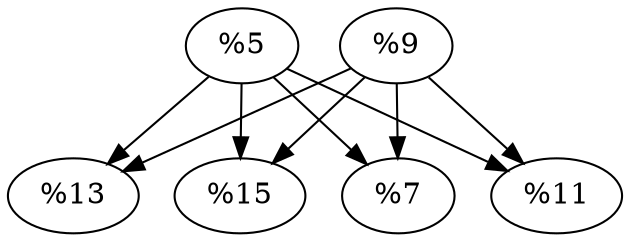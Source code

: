strict digraph {
    "%Types.Chromosome{age: 1, fitness: 5.5, genes: [0, 1, 1, 0, 1, 0, 0, 1], id: \"8CE0AA42522094AB127C4D5D1A05235B22D1BF731EE60842997A1D633614CBB039AD51A28F0985B98D19E8BCCC5EB587E4481AD87DF1BEEE33431D0CF30262B9\", size: 8}"
    "%Types.Chromosome{age: 0, fitness: 0, genes: [0, 1, 1, 0, 1, 0, 0, 1], id: \"8CE0AA42522094AB127C4D5D1A05235B22D1BF731EE60842997A1D633614CBB039AD51A28F0985B98D19E8BCCC5EB587E4481AD87DF1BEEE33431D0CF30262B9\", size: 8}"
    "%Types.Chromosome{age: 1, fitness: 4.0, genes: [1, 1, 0, 1, 0, 0, 0, 1], id: \"8CE0AA42522094AB127C4D5D1A05235B22D1BF731EE60842997A1D633614CBB039AD51A28F0985B98D19E8BCCC5EB587E4481AD87DF1BEEE33431D0CF30262B9\", size: 8}"
    "%Types.Chromosome{age: 0, fitness: 0, genes: [0, 1, 1, 1, 0, 0, 0, 1], id: \"8CE0AA42522094AB127C4D5D1A05235B22D1BF731EE60842997A1D633614CBB039AD51A28F0985B98D19E8BCCC5EB587E4481AD87DF1BEEE33431D0CF30262B9\", size: 8}"
    "%Types.Chromosome{age: 0, fitness: 0, genes: [1, 1, 0, 1, 0, 0, 0, 1], id: \"8CE0AA42522094AB127C4D5D1A05235B22D1BF731EE60842997A1D633614CBB039AD51A28F0985B98D19E8BCCC5EB587E4481AD87DF1BEEE33431D0CF30262B9\", size: 8}"
    "%Types.Chromosome{age: 0, fitness: 0, genes: [1, 1, 0, 0, 1, 0, 0, 1], id: \"8CE0AA42522094AB127C4D5D1A05235B22D1BF731EE60842997A1D633614CBB039AD51A28F0985B98D19E8BCCC5EB587E4481AD87DF1BEEE33431D0CF30262B9\", size: 8}"
    "%Types.Chromosome{age: 1, fitness: 5.5, genes: [0, 1, 1, 0, 1, 0, 0, 1], id: \"8CE0AA42522094AB127C4D5D1A05235B22D1BF731EE60842997A1D633614CBB039AD51A28F0985B98D19E8BCCC5EB587E4481AD87DF1BEEE33431D0CF30262B9\", size: 8}" -> "%Types.Chromosome{age: 0, fitness: 0, genes: [0, 1, 1, 0, 1, 0, 0, 1], id: \"8CE0AA42522094AB127C4D5D1A05235B22D1BF731EE60842997A1D633614CBB039AD51A28F0985B98D19E8BCCC5EB587E4481AD87DF1BEEE33431D0CF30262B9\", size: 8}" [weight=1]
    "%Types.Chromosome{age: 1, fitness: 5.5, genes: [0, 1, 1, 0, 1, 0, 0, 1], id: \"8CE0AA42522094AB127C4D5D1A05235B22D1BF731EE60842997A1D633614CBB039AD51A28F0985B98D19E8BCCC5EB587E4481AD87DF1BEEE33431D0CF30262B9\", size: 8}" -> "%Types.Chromosome{age: 0, fitness: 0, genes: [0, 1, 1, 1, 0, 0, 0, 1], id: \"8CE0AA42522094AB127C4D5D1A05235B22D1BF731EE60842997A1D633614CBB039AD51A28F0985B98D19E8BCCC5EB587E4481AD87DF1BEEE33431D0CF30262B9\", size: 8}" [weight=1]
    "%Types.Chromosome{age: 1, fitness: 5.5, genes: [0, 1, 1, 0, 1, 0, 0, 1], id: \"8CE0AA42522094AB127C4D5D1A05235B22D1BF731EE60842997A1D633614CBB039AD51A28F0985B98D19E8BCCC5EB587E4481AD87DF1BEEE33431D0CF30262B9\", size: 8}" -> "%Types.Chromosome{age: 0, fitness: 0, genes: [1, 1, 0, 1, 0, 0, 0, 1], id: \"8CE0AA42522094AB127C4D5D1A05235B22D1BF731EE60842997A1D633614CBB039AD51A28F0985B98D19E8BCCC5EB587E4481AD87DF1BEEE33431D0CF30262B9\", size: 8}" [weight=1]
    "%Types.Chromosome{age: 1, fitness: 5.5, genes: [0, 1, 1, 0, 1, 0, 0, 1], id: \"8CE0AA42522094AB127C4D5D1A05235B22D1BF731EE60842997A1D633614CBB039AD51A28F0985B98D19E8BCCC5EB587E4481AD87DF1BEEE33431D0CF30262B9\", size: 8}" -> "%Types.Chromosome{age: 0, fitness: 0, genes: [1, 1, 0, 0, 1, 0, 0, 1], id: \"8CE0AA42522094AB127C4D5D1A05235B22D1BF731EE60842997A1D633614CBB039AD51A28F0985B98D19E8BCCC5EB587E4481AD87DF1BEEE33431D0CF30262B9\", size: 8}" [weight=1]
    "%Types.Chromosome{age: 1, fitness: 4.0, genes: [1, 1, 0, 1, 0, 0, 0, 1], id: \"8CE0AA42522094AB127C4D5D1A05235B22D1BF731EE60842997A1D633614CBB039AD51A28F0985B98D19E8BCCC5EB587E4481AD87DF1BEEE33431D0CF30262B9\", size: 8}" -> "%Types.Chromosome{age: 0, fitness: 0, genes: [0, 1, 1, 0, 1, 0, 0, 1], id: \"8CE0AA42522094AB127C4D5D1A05235B22D1BF731EE60842997A1D633614CBB039AD51A28F0985B98D19E8BCCC5EB587E4481AD87DF1BEEE33431D0CF30262B9\", size: 8}" [weight=1]
    "%Types.Chromosome{age: 1, fitness: 4.0, genes: [1, 1, 0, 1, 0, 0, 0, 1], id: \"8CE0AA42522094AB127C4D5D1A05235B22D1BF731EE60842997A1D633614CBB039AD51A28F0985B98D19E8BCCC5EB587E4481AD87DF1BEEE33431D0CF30262B9\", size: 8}" -> "%Types.Chromosome{age: 0, fitness: 0, genes: [0, 1, 1, 1, 0, 0, 0, 1], id: \"8CE0AA42522094AB127C4D5D1A05235B22D1BF731EE60842997A1D633614CBB039AD51A28F0985B98D19E8BCCC5EB587E4481AD87DF1BEEE33431D0CF30262B9\", size: 8}" [weight=1]
    "%Types.Chromosome{age: 1, fitness: 4.0, genes: [1, 1, 0, 1, 0, 0, 0, 1], id: \"8CE0AA42522094AB127C4D5D1A05235B22D1BF731EE60842997A1D633614CBB039AD51A28F0985B98D19E8BCCC5EB587E4481AD87DF1BEEE33431D0CF30262B9\", size: 8}" -> "%Types.Chromosome{age: 0, fitness: 0, genes: [1, 1, 0, 1, 0, 0, 0, 1], id: \"8CE0AA42522094AB127C4D5D1A05235B22D1BF731EE60842997A1D633614CBB039AD51A28F0985B98D19E8BCCC5EB587E4481AD87DF1BEEE33431D0CF30262B9\", size: 8}" [weight=1]
    "%Types.Chromosome{age: 1, fitness: 4.0, genes: [1, 1, 0, 1, 0, 0, 0, 1], id: \"8CE0AA42522094AB127C4D5D1A05235B22D1BF731EE60842997A1D633614CBB039AD51A28F0985B98D19E8BCCC5EB587E4481AD87DF1BEEE33431D0CF30262B9\", size: 8}" -> "%Types.Chromosome{age: 0, fitness: 0, genes: [1, 1, 0, 0, 1, 0, 0, 1], id: \"8CE0AA42522094AB127C4D5D1A05235B22D1BF731EE60842997A1D633614CBB039AD51A28F0985B98D19E8BCCC5EB587E4481AD87DF1BEEE33431D0CF30262B9\", size: 8}" [weight=1]
}

